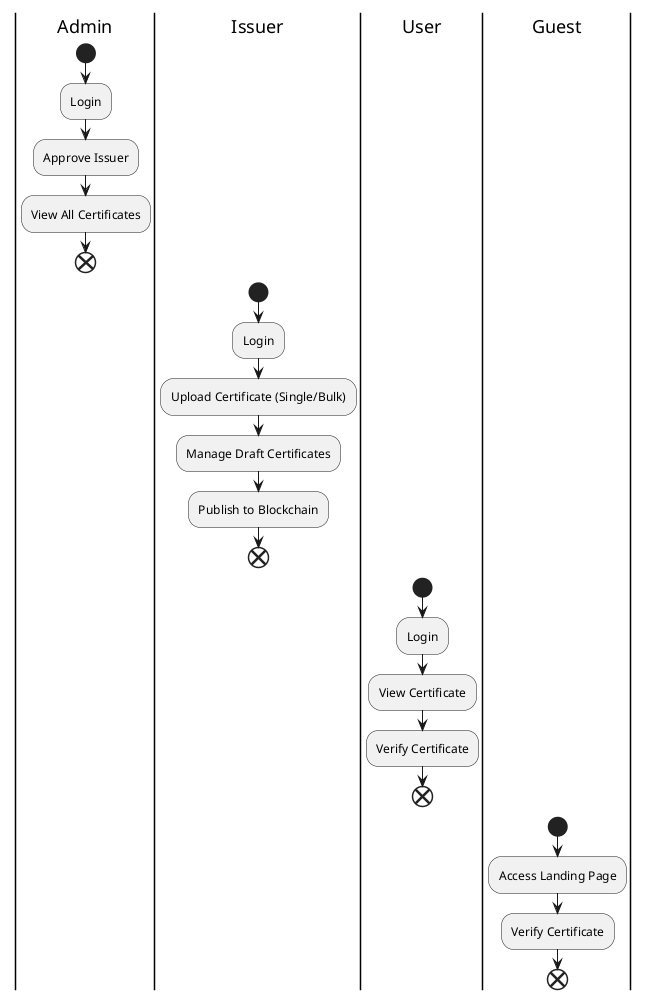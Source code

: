 @startuml
|Admin|
start
:Login;
:Approve Issuer;
:View All Certificates;
end

|Issuer|
start
:Login;
:Upload Certificate (Single/Bulk);
:Manage Draft Certificates;
:Publish to Blockchain;
end

|User|
start
:Login;
:View Certificate;
:Verify Certificate;
end

|Guest|
start
:Access Landing Page;
:Verify Certificate;
end
@enduml 